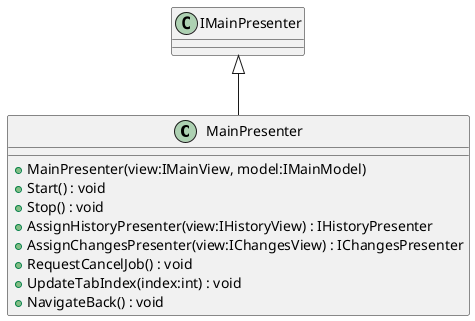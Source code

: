 @startuml
class MainPresenter {
    + MainPresenter(view:IMainView, model:IMainModel)
    + Start() : void
    + Stop() : void
    + AssignHistoryPresenter(view:IHistoryView) : IHistoryPresenter
    + AssignChangesPresenter(view:IChangesView) : IChangesPresenter
    + RequestCancelJob() : void
    + UpdateTabIndex(index:int) : void
    + NavigateBack() : void
}
IMainPresenter <|-- MainPresenter
@enduml

